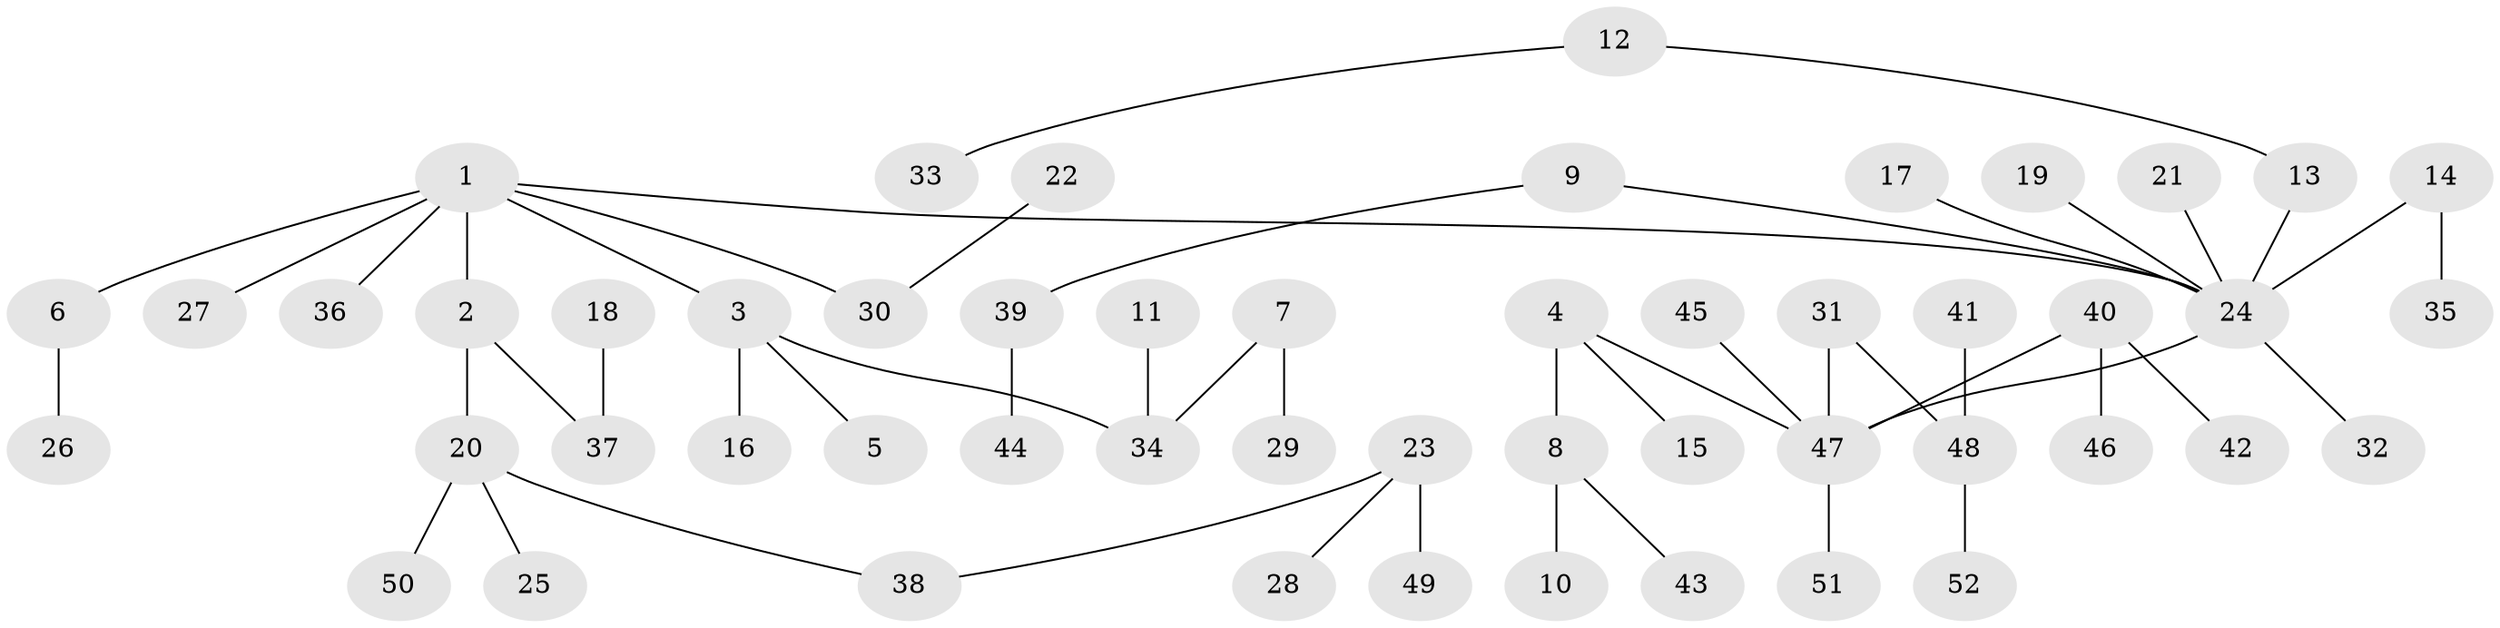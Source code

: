 // original degree distribution, {6: 0.009708737864077669, 3: 0.13592233009708737, 2: 0.30097087378640774, 4: 0.05825242718446602, 10: 0.009708737864077669, 7: 0.009708737864077669, 1: 0.46601941747572817, 5: 0.009708737864077669}
// Generated by graph-tools (version 1.1) at 2025/26/03/09/25 03:26:27]
// undirected, 52 vertices, 51 edges
graph export_dot {
graph [start="1"]
  node [color=gray90,style=filled];
  1;
  2;
  3;
  4;
  5;
  6;
  7;
  8;
  9;
  10;
  11;
  12;
  13;
  14;
  15;
  16;
  17;
  18;
  19;
  20;
  21;
  22;
  23;
  24;
  25;
  26;
  27;
  28;
  29;
  30;
  31;
  32;
  33;
  34;
  35;
  36;
  37;
  38;
  39;
  40;
  41;
  42;
  43;
  44;
  45;
  46;
  47;
  48;
  49;
  50;
  51;
  52;
  1 -- 2 [weight=1.0];
  1 -- 3 [weight=1.0];
  1 -- 6 [weight=1.0];
  1 -- 24 [weight=1.0];
  1 -- 27 [weight=1.0];
  1 -- 30 [weight=1.0];
  1 -- 36 [weight=1.0];
  2 -- 20 [weight=1.0];
  2 -- 37 [weight=1.0];
  3 -- 5 [weight=1.0];
  3 -- 16 [weight=1.0];
  3 -- 34 [weight=1.0];
  4 -- 8 [weight=1.0];
  4 -- 15 [weight=1.0];
  4 -- 47 [weight=1.0];
  6 -- 26 [weight=1.0];
  7 -- 29 [weight=1.0];
  7 -- 34 [weight=1.0];
  8 -- 10 [weight=1.0];
  8 -- 43 [weight=1.0];
  9 -- 24 [weight=1.0];
  9 -- 39 [weight=1.0];
  11 -- 34 [weight=1.0];
  12 -- 13 [weight=1.0];
  12 -- 33 [weight=1.0];
  13 -- 24 [weight=1.0];
  14 -- 24 [weight=1.0];
  14 -- 35 [weight=1.0];
  17 -- 24 [weight=1.0];
  18 -- 37 [weight=1.0];
  19 -- 24 [weight=1.0];
  20 -- 25 [weight=1.0];
  20 -- 38 [weight=1.0];
  20 -- 50 [weight=1.0];
  21 -- 24 [weight=1.0];
  22 -- 30 [weight=1.0];
  23 -- 28 [weight=1.0];
  23 -- 38 [weight=1.0];
  23 -- 49 [weight=1.0];
  24 -- 32 [weight=1.0];
  24 -- 47 [weight=1.0];
  31 -- 47 [weight=1.0];
  31 -- 48 [weight=1.0];
  39 -- 44 [weight=1.0];
  40 -- 42 [weight=1.0];
  40 -- 46 [weight=1.0];
  40 -- 47 [weight=1.0];
  41 -- 48 [weight=1.0];
  45 -- 47 [weight=1.0];
  47 -- 51 [weight=1.0];
  48 -- 52 [weight=1.0];
}
